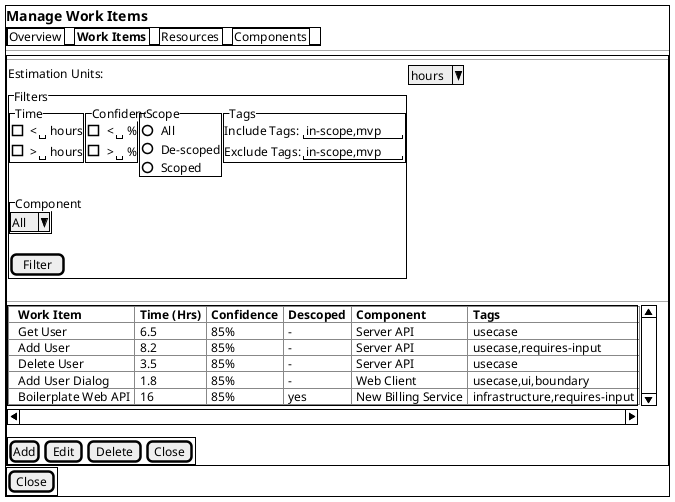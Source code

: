 @startsalt "Manage Work Items"

    {+
        == Manage Work Items
        {+
            {/ Overview | <b>Work Items | Resources | Components }
        }
        ---
        {+
            ---
            {
                Estimation Units: | ^hours^
                {^Filters
                    {^Time
                        [ ] < | "" | hours
                        [ ] > | "" | hours
                    } |
                    {^Confidence
                        [ ] < | "" | %
                        [ ] > | "" | %
                    } |
                    {^Scope
                        ( ) All 
                        ( ) De-scoped
                        ( ) Scoped
                    } |
                    {^Tags
                        Include Tags: | "in-scope,mvp"
                        Exclude Tags: | "in-scope,mvp"
                    }
                    {^Component
                        ^All^
                    }
                    
                    [Filter]
                }
            }
            ---
            {S
                {T#
                    +<b>Work Item | <b>Time (Hrs) | <b>Confidence | <b>Descoped | <b>Component | <b>Tags
                    +Get User | 6.5  | 85% | - | Server API | usecase
                    +Add User | 8.2  | 85%  | - | Server API | usecase,requires-input
                    +Delete User | 3.5  | 85%  | - | Server API | usecase
                    +Add User Dialog | 1.8  | 85%  | - | Web Client | usecase,ui,boundary
                    +Boilerplate Web API | 16 | 85%  | yes | New Billing Service | infrastructure,requires-input
                }
            }

            {+
                [Add] | [Edit] | [Delete] | [Close]
            }
        }

        {+
            [Close]
        }
    }
@endsalt